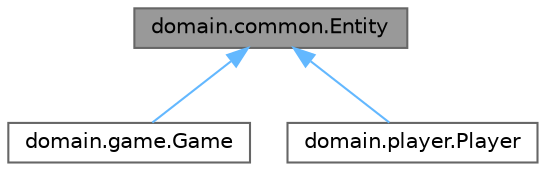 digraph "domain.common.Entity"
{
 // LATEX_PDF_SIZE
  bgcolor="transparent";
  edge [fontname=Helvetica,fontsize=10,labelfontname=Helvetica,labelfontsize=10];
  node [fontname=Helvetica,fontsize=10,shape=box,height=0.2,width=0.4];
  Node1 [id="Node000001",label="domain.common.Entity",height=0.2,width=0.4,color="gray40", fillcolor="grey60", style="filled", fontcolor="black",tooltip="Clase abstracta base para todas las entidades del dominio."];
  Node1 -> Node2 [id="edge1_Node000001_Node000002",dir="back",color="steelblue1",style="solid",tooltip=" "];
  Node2 [id="Node000002",label="domain.game.Game",height=0.2,width=0.4,color="gray40", fillcolor="white", style="filled",URL="$classdomain_1_1game_1_1_game.html",tooltip="Representa una partida del juego, gestionando jugadores, cartas y reglas."];
  Node1 -> Node3 [id="edge2_Node000001_Node000003",dir="back",color="steelblue1",style="solid",tooltip=" "];
  Node3 [id="Node000003",label="domain.player.Player",height=0.2,width=0.4,color="gray40", fillcolor="white", style="filled",URL="$classdomain_1_1player_1_1_player.html",tooltip=" "];
}
